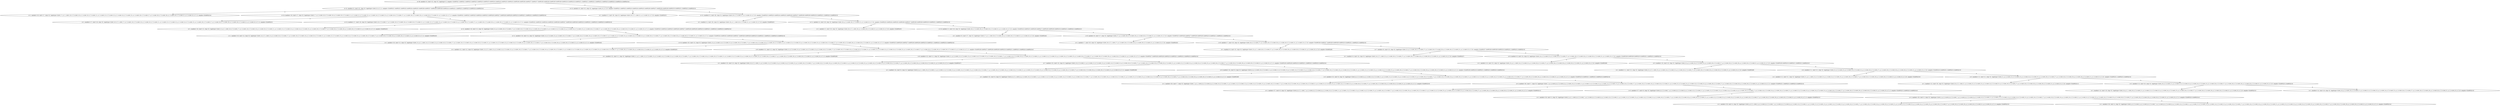 digraph {
    0 [ label = "n=28, markers=0, start=32, stop=32, haplotype=[], samples=[SAMPLE1,SAMPLE1,SAMPLE2,SAMPLE2,SAMPLE3,SAMPLE3,SAMPLE4,SAMPLE4,SAMPLE5,SAMPLE5,SAMPLE6,SAMPLE6,SAMPLE7,SAMPLE7,SAMPLE8,SAMPLE8,SAMPLE9,SAMPLE9,SAMPLE10,SAMPLE10,SAMPLE11,SAMPLE11,SAMPLE12,SAMPLE12,SAMPLE13,SAMPLE13,SAMPLE14,SAMPLE14]" ]
    1 [ label = "n=15, markers=0, start=32, stop=32, haplotype=[chr9_32_G_T_1], samples=[SAMPLE1,SAMPLE2,SAMPLE3,SAMPLE4,SAMPLE5,SAMPLE6,SAMPLE7,SAMPLE8,SAMPLE9,SAMPLE10,SAMPLE11,SAMPLE12,SAMPLE13,SAMPLE14,SAMPLE14]" ]
    2 [ label = "n=1, markers=16, start=17, stop=32, haplotype=[chr9_17_A_C_1,chr9_18_G_T_0,chr9_19_A_C_0,chr9_20_G_T_0,chr9_21_A_C_0,chr9_22_G_T_0,chr9_23_A_C_0,chr9_24_G_T_0,chr9_25_A_C_0,chr9_26_G_T_0,chr9_27_A_C_0,chr9_28_G_T_0,chr9_29_A_C_0,chr9_30_G_T_0,chr9_31_A_C_0,chr9_32_G_T_1], samples=[SAMPLE14]" ]
    3 [ label = "n=14, markers=16, start=17, stop=32, haplotype=[chr9_17_A_C_0,chr9_18_G_T_0,chr9_19_A_C_0,chr9_20_G_T_0,chr9_21_A_C_0,chr9_22_G_T_0,chr9_23_A_C_0,chr9_24_G_T_0,chr9_25_A_C_0,chr9_26_G_T_0,chr9_27_A_C_0,chr9_28_G_T_0,chr9_29_A_C_0,chr9_30_G_T_0,chr9_31_A_C_0,chr9_32_G_T_1], samples=[SAMPLE1,SAMPLE2,SAMPLE3,SAMPLE4,SAMPLE5,SAMPLE6,SAMPLE7,SAMPLE8,SAMPLE9,SAMPLE10,SAMPLE11,SAMPLE12,SAMPLE13,SAMPLE14]" ]
    4 [ label = "n=1, markers=17, start=16, stop=32, haplotype=[chr9_16_G_T_1,chr9_17_A_C_0,chr9_18_G_T_0,chr9_19_A_C_0,chr9_20_G_T_0,chr9_21_A_C_0,chr9_22_G_T_0,chr9_23_A_C_0,chr9_24_G_T_0,chr9_25_A_C_0,chr9_26_G_T_0,chr9_27_A_C_0,chr9_28_G_T_0,chr9_29_A_C_0,chr9_30_G_T_0,chr9_31_A_C_0,chr9_32_G_T_1], samples=[SAMPLE1]" ]
    5 [ label = "n=13, markers=17, start=16, stop=32, haplotype=[chr9_16_G_T_0,chr9_17_A_C_0,chr9_18_G_T_0,chr9_19_A_C_0,chr9_20_G_T_0,chr9_21_A_C_0,chr9_22_G_T_0,chr9_23_A_C_0,chr9_24_G_T_0,chr9_25_A_C_0,chr9_26_G_T_0,chr9_27_A_C_0,chr9_28_G_T_0,chr9_29_A_C_0,chr9_30_G_T_0,chr9_31_A_C_0,chr9_32_G_T_1], samples=[SAMPLE2,SAMPLE3,SAMPLE4,SAMPLE5,SAMPLE6,SAMPLE7,SAMPLE8,SAMPLE9,SAMPLE10,SAMPLE11,SAMPLE12,SAMPLE13,SAMPLE14]" ]
    6 [ label = "n=1, markers=18, start=15, stop=32, haplotype=[chr9_15_A_C_1,chr9_16_G_T_0,chr9_17_A_C_0,chr9_18_G_T_0,chr9_19_A_C_0,chr9_20_G_T_0,chr9_21_A_C_0,chr9_22_G_T_0,chr9_23_A_C_0,chr9_24_G_T_0,chr9_25_A_C_0,chr9_26_G_T_0,chr9_27_A_C_0,chr9_28_G_T_0,chr9_29_A_C_0,chr9_30_G_T_0,chr9_31_A_C_0,chr9_32_G_T_1], samples=[SAMPLE2]" ]
    7 [ label = "n=12, markers=18, start=15, stop=32, haplotype=[chr9_15_A_C_0,chr9_16_G_T_0,chr9_17_A_C_0,chr9_18_G_T_0,chr9_19_A_C_0,chr9_20_G_T_0,chr9_21_A_C_0,chr9_22_G_T_0,chr9_23_A_C_0,chr9_24_G_T_0,chr9_25_A_C_0,chr9_26_G_T_0,chr9_27_A_C_0,chr9_28_G_T_0,chr9_29_A_C_0,chr9_30_G_T_0,chr9_31_A_C_0,chr9_32_G_T_1], samples=[SAMPLE3,SAMPLE4,SAMPLE5,SAMPLE6,SAMPLE7,SAMPLE8,SAMPLE9,SAMPLE10,SAMPLE11,SAMPLE12,SAMPLE13,SAMPLE14]" ]
    8 [ label = "n=1, markers=19, start=14, stop=32, haplotype=[chr9_14_G_T_1,chr9_15_A_C_0,chr9_16_G_T_0,chr9_17_A_C_0,chr9_18_G_T_0,chr9_19_A_C_0,chr9_20_G_T_0,chr9_21_A_C_0,chr9_22_G_T_0,chr9_23_A_C_0,chr9_24_G_T_0,chr9_25_A_C_0,chr9_26_G_T_0,chr9_27_A_C_0,chr9_28_G_T_0,chr9_29_A_C_0,chr9_30_G_T_0,chr9_31_A_C_0,chr9_32_G_T_1], samples=[SAMPLE3]" ]
    9 [ label = "n=11, markers=19, start=14, stop=32, haplotype=[chr9_14_G_T_0,chr9_15_A_C_0,chr9_16_G_T_0,chr9_17_A_C_0,chr9_18_G_T_0,chr9_19_A_C_0,chr9_20_G_T_0,chr9_21_A_C_0,chr9_22_G_T_0,chr9_23_A_C_0,chr9_24_G_T_0,chr9_25_A_C_0,chr9_26_G_T_0,chr9_27_A_C_0,chr9_28_G_T_0,chr9_29_A_C_0,chr9_30_G_T_0,chr9_31_A_C_0,chr9_32_G_T_1], samples=[SAMPLE4,SAMPLE5,SAMPLE6,SAMPLE7,SAMPLE8,SAMPLE9,SAMPLE10,SAMPLE11,SAMPLE12,SAMPLE13,SAMPLE14]" ]
    10 [ label = "n=1, markers=20, start=13, stop=32, haplotype=[chr9_13_A_C_1,chr9_14_G_T_0,chr9_15_A_C_0,chr9_16_G_T_0,chr9_17_A_C_0,chr9_18_G_T_0,chr9_19_A_C_0,chr9_20_G_T_0,chr9_21_A_C_0,chr9_22_G_T_0,chr9_23_A_C_0,chr9_24_G_T_0,chr9_25_A_C_0,chr9_26_G_T_0,chr9_27_A_C_0,chr9_28_G_T_0,chr9_29_A_C_0,chr9_30_G_T_0,chr9_31_A_C_0,chr9_32_G_T_1], samples=[SAMPLE4]" ]
    11 [ label = "n=10, markers=20, start=13, stop=32, haplotype=[chr9_13_A_C_0,chr9_14_G_T_0,chr9_15_A_C_0,chr9_16_G_T_0,chr9_17_A_C_0,chr9_18_G_T_0,chr9_19_A_C_0,chr9_20_G_T_0,chr9_21_A_C_0,chr9_22_G_T_0,chr9_23_A_C_0,chr9_24_G_T_0,chr9_25_A_C_0,chr9_26_G_T_0,chr9_27_A_C_0,chr9_28_G_T_0,chr9_29_A_C_0,chr9_30_G_T_0,chr9_31_A_C_0,chr9_32_G_T_1], samples=[SAMPLE5,SAMPLE6,SAMPLE7,SAMPLE8,SAMPLE9,SAMPLE10,SAMPLE11,SAMPLE12,SAMPLE13,SAMPLE14]" ]
    12 [ label = "n=1, markers=21, start=12, stop=32, haplotype=[chr9_12_G_T_1,chr9_13_A_C_0,chr9_14_G_T_0,chr9_15_A_C_0,chr9_16_G_T_0,chr9_17_A_C_0,chr9_18_G_T_0,chr9_19_A_C_0,chr9_20_G_T_0,chr9_21_A_C_0,chr9_22_G_T_0,chr9_23_A_C_0,chr9_24_G_T_0,chr9_25_A_C_0,chr9_26_G_T_0,chr9_27_A_C_0,chr9_28_G_T_0,chr9_29_A_C_0,chr9_30_G_T_0,chr9_31_A_C_0,chr9_32_G_T_1], samples=[SAMPLE5]" ]
    13 [ label = "n=9, markers=21, start=12, stop=32, haplotype=[chr9_12_G_T_0,chr9_13_A_C_0,chr9_14_G_T_0,chr9_15_A_C_0,chr9_16_G_T_0,chr9_17_A_C_0,chr9_18_G_T_0,chr9_19_A_C_0,chr9_20_G_T_0,chr9_21_A_C_0,chr9_22_G_T_0,chr9_23_A_C_0,chr9_24_G_T_0,chr9_25_A_C_0,chr9_26_G_T_0,chr9_27_A_C_0,chr9_28_G_T_0,chr9_29_A_C_0,chr9_30_G_T_0,chr9_31_A_C_0,chr9_32_G_T_1], samples=[SAMPLE6,SAMPLE7,SAMPLE8,SAMPLE9,SAMPLE10,SAMPLE11,SAMPLE12,SAMPLE13,SAMPLE14]" ]
    14 [ label = "n=1, markers=22, start=11, stop=32, haplotype=[chr9_11_A_C_1,chr9_12_G_T_0,chr9_13_A_C_0,chr9_14_G_T_0,chr9_15_A_C_0,chr9_16_G_T_0,chr9_17_A_C_0,chr9_18_G_T_0,chr9_19_A_C_0,chr9_20_G_T_0,chr9_21_A_C_0,chr9_22_G_T_0,chr9_23_A_C_0,chr9_24_G_T_0,chr9_25_A_C_0,chr9_26_G_T_0,chr9_27_A_C_0,chr9_28_G_T_0,chr9_29_A_C_0,chr9_30_G_T_0,chr9_31_A_C_0,chr9_32_G_T_1], samples=[SAMPLE6]" ]
    15 [ label = "n=8, markers=22, start=11, stop=32, haplotype=[chr9_11_A_C_0,chr9_12_G_T_0,chr9_13_A_C_0,chr9_14_G_T_0,chr9_15_A_C_0,chr9_16_G_T_0,chr9_17_A_C_0,chr9_18_G_T_0,chr9_19_A_C_0,chr9_20_G_T_0,chr9_21_A_C_0,chr9_22_G_T_0,chr9_23_A_C_0,chr9_24_G_T_0,chr9_25_A_C_0,chr9_26_G_T_0,chr9_27_A_C_0,chr9_28_G_T_0,chr9_29_A_C_0,chr9_30_G_T_0,chr9_31_A_C_0,chr9_32_G_T_1], samples=[SAMPLE7,SAMPLE8,SAMPLE9,SAMPLE10,SAMPLE11,SAMPLE12,SAMPLE13,SAMPLE14]" ]
    16 [ label = "n=1, markers=23, start=10, stop=32, haplotype=[chr9_10_G_T_1,chr9_11_A_C_0,chr9_12_G_T_0,chr9_13_A_C_0,chr9_14_G_T_0,chr9_15_A_C_0,chr9_16_G_T_0,chr9_17_A_C_0,chr9_18_G_T_0,chr9_19_A_C_0,chr9_20_G_T_0,chr9_21_A_C_0,chr9_22_G_T_0,chr9_23_A_C_0,chr9_24_G_T_0,chr9_25_A_C_0,chr9_26_G_T_0,chr9_27_A_C_0,chr9_28_G_T_0,chr9_29_A_C_0,chr9_30_G_T_0,chr9_31_A_C_0,chr9_32_G_T_1], samples=[SAMPLE7]" ]
    17 [ label = "n=7, markers=23, start=10, stop=32, haplotype=[chr9_10_G_T_0,chr9_11_A_C_0,chr9_12_G_T_0,chr9_13_A_C_0,chr9_14_G_T_0,chr9_15_A_C_0,chr9_16_G_T_0,chr9_17_A_C_0,chr9_18_G_T_0,chr9_19_A_C_0,chr9_20_G_T_0,chr9_21_A_C_0,chr9_22_G_T_0,chr9_23_A_C_0,chr9_24_G_T_0,chr9_25_A_C_0,chr9_26_G_T_0,chr9_27_A_C_0,chr9_28_G_T_0,chr9_29_A_C_0,chr9_30_G_T_0,chr9_31_A_C_0,chr9_32_G_T_1], samples=[SAMPLE8,SAMPLE9,SAMPLE10,SAMPLE11,SAMPLE12,SAMPLE13,SAMPLE14]" ]
    18 [ label = "n=1, markers=24, start=9, stop=32, haplotype=[chr9_9_A_C_1,chr9_10_G_T_0,chr9_11_A_C_0,chr9_12_G_T_0,chr9_13_A_C_0,chr9_14_G_T_0,chr9_15_A_C_0,chr9_16_G_T_0,chr9_17_A_C_0,chr9_18_G_T_0,chr9_19_A_C_0,chr9_20_G_T_0,chr9_21_A_C_0,chr9_22_G_T_0,chr9_23_A_C_0,chr9_24_G_T_0,chr9_25_A_C_0,chr9_26_G_T_0,chr9_27_A_C_0,chr9_28_G_T_0,chr9_29_A_C_0,chr9_30_G_T_0,chr9_31_A_C_0,chr9_32_G_T_1], samples=[SAMPLE8]" ]
    19 [ label = "n=6, markers=24, start=9, stop=32, haplotype=[chr9_9_A_C_0,chr9_10_G_T_0,chr9_11_A_C_0,chr9_12_G_T_0,chr9_13_A_C_0,chr9_14_G_T_0,chr9_15_A_C_0,chr9_16_G_T_0,chr9_17_A_C_0,chr9_18_G_T_0,chr9_19_A_C_0,chr9_20_G_T_0,chr9_21_A_C_0,chr9_22_G_T_0,chr9_23_A_C_0,chr9_24_G_T_0,chr9_25_A_C_0,chr9_26_G_T_0,chr9_27_A_C_0,chr9_28_G_T_0,chr9_29_A_C_0,chr9_30_G_T_0,chr9_31_A_C_0,chr9_32_G_T_1], samples=[SAMPLE9,SAMPLE10,SAMPLE11,SAMPLE12,SAMPLE13,SAMPLE14]" ]
    20 [ label = "n=1, markers=25, start=8, stop=32, haplotype=[chr9_8_G_T_1,chr9_9_A_C_0,chr9_10_G_T_0,chr9_11_A_C_0,chr9_12_G_T_0,chr9_13_A_C_0,chr9_14_G_T_0,chr9_15_A_C_0,chr9_16_G_T_0,chr9_17_A_C_0,chr9_18_G_T_0,chr9_19_A_C_0,chr9_20_G_T_0,chr9_21_A_C_0,chr9_22_G_T_0,chr9_23_A_C_0,chr9_24_G_T_0,chr9_25_A_C_0,chr9_26_G_T_0,chr9_27_A_C_0,chr9_28_G_T_0,chr9_29_A_C_0,chr9_30_G_T_0,chr9_31_A_C_0,chr9_32_G_T_1], samples=[SAMPLE9]" ]
    21 [ label = "n=5, markers=25, start=8, stop=32, haplotype=[chr9_8_G_T_0,chr9_9_A_C_0,chr9_10_G_T_0,chr9_11_A_C_0,chr9_12_G_T_0,chr9_13_A_C_0,chr9_14_G_T_0,chr9_15_A_C_0,chr9_16_G_T_0,chr9_17_A_C_0,chr9_18_G_T_0,chr9_19_A_C_0,chr9_20_G_T_0,chr9_21_A_C_0,chr9_22_G_T_0,chr9_23_A_C_0,chr9_24_G_T_0,chr9_25_A_C_0,chr9_26_G_T_0,chr9_27_A_C_0,chr9_28_G_T_0,chr9_29_A_C_0,chr9_30_G_T_0,chr9_31_A_C_0,chr9_32_G_T_1], samples=[SAMPLE10,SAMPLE11,SAMPLE12,SAMPLE13,SAMPLE14]" ]
    22 [ label = "n=1, markers=26, start=7, stop=32, haplotype=[chr9_7_A_C_1,chr9_8_G_T_0,chr9_9_A_C_0,chr9_10_G_T_0,chr9_11_A_C_0,chr9_12_G_T_0,chr9_13_A_C_0,chr9_14_G_T_0,chr9_15_A_C_0,chr9_16_G_T_0,chr9_17_A_C_0,chr9_18_G_T_0,chr9_19_A_C_0,chr9_20_G_T_0,chr9_21_A_C_0,chr9_22_G_T_0,chr9_23_A_C_0,chr9_24_G_T_0,chr9_25_A_C_0,chr9_26_G_T_0,chr9_27_A_C_0,chr9_28_G_T_0,chr9_29_A_C_0,chr9_30_G_T_0,chr9_31_A_C_0,chr9_32_G_T_1], samples=[SAMPLE10]" ]
    23 [ label = "n=4, markers=26, start=7, stop=32, haplotype=[chr9_7_A_C_0,chr9_8_G_T_0,chr9_9_A_C_0,chr9_10_G_T_0,chr9_11_A_C_0,chr9_12_G_T_0,chr9_13_A_C_0,chr9_14_G_T_0,chr9_15_A_C_0,chr9_16_G_T_0,chr9_17_A_C_0,chr9_18_G_T_0,chr9_19_A_C_0,chr9_20_G_T_0,chr9_21_A_C_0,chr9_22_G_T_0,chr9_23_A_C_0,chr9_24_G_T_0,chr9_25_A_C_0,chr9_26_G_T_0,chr9_27_A_C_0,chr9_28_G_T_0,chr9_29_A_C_0,chr9_30_G_T_0,chr9_31_A_C_0,chr9_32_G_T_1], samples=[SAMPLE11,SAMPLE12,SAMPLE13,SAMPLE14]" ]
    24 [ label = "n=1, markers=27, start=6, stop=32, haplotype=[chr9_6_G_T_1,chr9_7_A_C_0,chr9_8_G_T_0,chr9_9_A_C_0,chr9_10_G_T_0,chr9_11_A_C_0,chr9_12_G_T_0,chr9_13_A_C_0,chr9_14_G_T_0,chr9_15_A_C_0,chr9_16_G_T_0,chr9_17_A_C_0,chr9_18_G_T_0,chr9_19_A_C_0,chr9_20_G_T_0,chr9_21_A_C_0,chr9_22_G_T_0,chr9_23_A_C_0,chr9_24_G_T_0,chr9_25_A_C_0,chr9_26_G_T_0,chr9_27_A_C_0,chr9_28_G_T_0,chr9_29_A_C_0,chr9_30_G_T_0,chr9_31_A_C_0,chr9_32_G_T_1], samples=[SAMPLE11]" ]
    25 [ label = "n=3, markers=27, start=6, stop=32, haplotype=[chr9_6_G_T_0,chr9_7_A_C_0,chr9_8_G_T_0,chr9_9_A_C_0,chr9_10_G_T_0,chr9_11_A_C_0,chr9_12_G_T_0,chr9_13_A_C_0,chr9_14_G_T_0,chr9_15_A_C_0,chr9_16_G_T_0,chr9_17_A_C_0,chr9_18_G_T_0,chr9_19_A_C_0,chr9_20_G_T_0,chr9_21_A_C_0,chr9_22_G_T_0,chr9_23_A_C_0,chr9_24_G_T_0,chr9_25_A_C_0,chr9_26_G_T_0,chr9_27_A_C_0,chr9_28_G_T_0,chr9_29_A_C_0,chr9_30_G_T_0,chr9_31_A_C_0,chr9_32_G_T_1], samples=[SAMPLE12,SAMPLE13,SAMPLE14]" ]
    26 [ label = "n=1, markers=28, start=5, stop=32, haplotype=[chr9_5_A_C_1,chr9_6_G_T_0,chr9_7_A_C_0,chr9_8_G_T_0,chr9_9_A_C_0,chr9_10_G_T_0,chr9_11_A_C_0,chr9_12_G_T_0,chr9_13_A_C_0,chr9_14_G_T_0,chr9_15_A_C_0,chr9_16_G_T_0,chr9_17_A_C_0,chr9_18_G_T_0,chr9_19_A_C_0,chr9_20_G_T_0,chr9_21_A_C_0,chr9_22_G_T_0,chr9_23_A_C_0,chr9_24_G_T_0,chr9_25_A_C_0,chr9_26_G_T_0,chr9_27_A_C_0,chr9_28_G_T_0,chr9_29_A_C_0,chr9_30_G_T_0,chr9_31_A_C_0,chr9_32_G_T_1], samples=[SAMPLE12]" ]
    27 [ label = "n=2, markers=28, start=5, stop=32, haplotype=[chr9_5_A_C_0,chr9_6_G_T_0,chr9_7_A_C_0,chr9_8_G_T_0,chr9_9_A_C_0,chr9_10_G_T_0,chr9_11_A_C_0,chr9_12_G_T_0,chr9_13_A_C_0,chr9_14_G_T_0,chr9_15_A_C_0,chr9_16_G_T_0,chr9_17_A_C_0,chr9_18_G_T_0,chr9_19_A_C_0,chr9_20_G_T_0,chr9_21_A_C_0,chr9_22_G_T_0,chr9_23_A_C_0,chr9_24_G_T_0,chr9_25_A_C_0,chr9_26_G_T_0,chr9_27_A_C_0,chr9_28_G_T_0,chr9_29_A_C_0,chr9_30_G_T_0,chr9_31_A_C_0,chr9_32_G_T_1], samples=[SAMPLE13,SAMPLE14]" ]
    28 [ label = "n=1, markers=29, start=4, stop=32, haplotype=[chr9_4_G_T_1,chr9_5_A_C_0,chr9_6_G_T_0,chr9_7_A_C_0,chr9_8_G_T_0,chr9_9_A_C_0,chr9_10_G_T_0,chr9_11_A_C_0,chr9_12_G_T_0,chr9_13_A_C_0,chr9_14_G_T_0,chr9_15_A_C_0,chr9_16_G_T_0,chr9_17_A_C_0,chr9_18_G_T_0,chr9_19_A_C_0,chr9_20_G_T_0,chr9_21_A_C_0,chr9_22_G_T_0,chr9_23_A_C_0,chr9_24_G_T_0,chr9_25_A_C_0,chr9_26_G_T_0,chr9_27_A_C_0,chr9_28_G_T_0,chr9_29_A_C_0,chr9_30_G_T_0,chr9_31_A_C_0,chr9_32_G_T_1], samples=[SAMPLE13]" ]
    29 [ label = "n=1, markers=29, start=4, stop=32, haplotype=[chr9_4_G_T_0,chr9_5_A_C_0,chr9_6_G_T_0,chr9_7_A_C_0,chr9_8_G_T_0,chr9_9_A_C_0,chr9_10_G_T_0,chr9_11_A_C_0,chr9_12_G_T_0,chr9_13_A_C_0,chr9_14_G_T_0,chr9_15_A_C_0,chr9_16_G_T_0,chr9_17_A_C_0,chr9_18_G_T_0,chr9_19_A_C_0,chr9_20_G_T_0,chr9_21_A_C_0,chr9_22_G_T_0,chr9_23_A_C_0,chr9_24_G_T_0,chr9_25_A_C_0,chr9_26_G_T_0,chr9_27_A_C_0,chr9_28_G_T_0,chr9_29_A_C_0,chr9_30_G_T_0,chr9_31_A_C_0,chr9_32_G_T_1], samples=[SAMPLE14]" ]
    30 [ label = "n=13, markers=0, start=32, stop=32, haplotype=[chr9_32_G_T_0], samples=[SAMPLE1,SAMPLE2,SAMPLE3,SAMPLE4,SAMPLE5,SAMPLE6,SAMPLE7,SAMPLE8,SAMPLE9,SAMPLE10,SAMPLE11,SAMPLE12,SAMPLE13]" ]
    31 [ label = "n=1, markers=3, start=30, stop=32, haplotype=[chr9_30_G_T_1,chr9_31_A_C_0,chr9_32_G_T_0], samples=[SAMPLE1]" ]
    32 [ label = "n=12, markers=3, start=30, stop=32, haplotype=[chr9_30_G_T_0,chr9_31_A_C_0,chr9_32_G_T_0], samples=[SAMPLE2,SAMPLE3,SAMPLE4,SAMPLE5,SAMPLE6,SAMPLE7,SAMPLE8,SAMPLE9,SAMPLE10,SAMPLE11,SAMPLE12,SAMPLE13]" ]
    33 [ label = "n=1, markers=4, start=29, stop=32, haplotype=[chr9_29_A_C_1,chr9_30_G_T_0,chr9_31_A_C_0,chr9_32_G_T_0], samples=[SAMPLE2]" ]
    34 [ label = "n=11, markers=4, start=29, stop=32, haplotype=[chr9_29_A_C_0,chr9_30_G_T_0,chr9_31_A_C_0,chr9_32_G_T_0], samples=[SAMPLE3,SAMPLE4,SAMPLE5,SAMPLE6,SAMPLE7,SAMPLE8,SAMPLE9,SAMPLE10,SAMPLE11,SAMPLE12,SAMPLE13]" ]
    35 [ label = "n=1, markers=5, start=28, stop=32, haplotype=[chr9_28_G_T_1,chr9_29_A_C_0,chr9_30_G_T_0,chr9_31_A_C_0,chr9_32_G_T_0], samples=[SAMPLE3]" ]
    36 [ label = "n=10, markers=5, start=28, stop=32, haplotype=[chr9_28_G_T_0,chr9_29_A_C_0,chr9_30_G_T_0,chr9_31_A_C_0,chr9_32_G_T_0], samples=[SAMPLE4,SAMPLE5,SAMPLE6,SAMPLE7,SAMPLE8,SAMPLE9,SAMPLE10,SAMPLE11,SAMPLE12,SAMPLE13]" ]
    37 [ label = "n=1, markers=6, start=27, stop=32, haplotype=[chr9_27_A_C_1,chr9_28_G_T_0,chr9_29_A_C_0,chr9_30_G_T_0,chr9_31_A_C_0,chr9_32_G_T_0], samples=[SAMPLE4]" ]
    38 [ label = "n=9, markers=6, start=27, stop=32, haplotype=[chr9_27_A_C_0,chr9_28_G_T_0,chr9_29_A_C_0,chr9_30_G_T_0,chr9_31_A_C_0,chr9_32_G_T_0], samples=[SAMPLE5,SAMPLE6,SAMPLE7,SAMPLE8,SAMPLE9,SAMPLE10,SAMPLE11,SAMPLE12,SAMPLE13]" ]
    39 [ label = "n=1, markers=7, start=26, stop=32, haplotype=[chr9_26_G_T_1,chr9_27_A_C_0,chr9_28_G_T_0,chr9_29_A_C_0,chr9_30_G_T_0,chr9_31_A_C_0,chr9_32_G_T_0], samples=[SAMPLE5]" ]
    40 [ label = "n=8, markers=7, start=26, stop=32, haplotype=[chr9_26_G_T_0,chr9_27_A_C_0,chr9_28_G_T_0,chr9_29_A_C_0,chr9_30_G_T_0,chr9_31_A_C_0,chr9_32_G_T_0], samples=[SAMPLE6,SAMPLE7,SAMPLE8,SAMPLE9,SAMPLE10,SAMPLE11,SAMPLE12,SAMPLE13]" ]
    41 [ label = "n=1, markers=8, start=25, stop=32, haplotype=[chr9_25_A_C_1,chr9_26_G_T_0,chr9_27_A_C_0,chr9_28_G_T_0,chr9_29_A_C_0,chr9_30_G_T_0,chr9_31_A_C_0,chr9_32_G_T_0], samples=[SAMPLE6]" ]
    42 [ label = "n=7, markers=8, start=25, stop=32, haplotype=[chr9_25_A_C_0,chr9_26_G_T_0,chr9_27_A_C_0,chr9_28_G_T_0,chr9_29_A_C_0,chr9_30_G_T_0,chr9_31_A_C_0,chr9_32_G_T_0], samples=[SAMPLE7,SAMPLE8,SAMPLE9,SAMPLE10,SAMPLE11,SAMPLE12,SAMPLE13]" ]
    43 [ label = "n=1, markers=9, start=24, stop=32, haplotype=[chr9_24_G_T_1,chr9_25_A_C_0,chr9_26_G_T_0,chr9_27_A_C_0,chr9_28_G_T_0,chr9_29_A_C_0,chr9_30_G_T_0,chr9_31_A_C_0,chr9_32_G_T_0], samples=[SAMPLE7]" ]
    44 [ label = "n=6, markers=9, start=24, stop=32, haplotype=[chr9_24_G_T_0,chr9_25_A_C_0,chr9_26_G_T_0,chr9_27_A_C_0,chr9_28_G_T_0,chr9_29_A_C_0,chr9_30_G_T_0,chr9_31_A_C_0,chr9_32_G_T_0], samples=[SAMPLE8,SAMPLE9,SAMPLE10,SAMPLE11,SAMPLE12,SAMPLE13]" ]
    45 [ label = "n=1, markers=10, start=23, stop=32, haplotype=[chr9_23_A_C_1,chr9_24_G_T_0,chr9_25_A_C_0,chr9_26_G_T_0,chr9_27_A_C_0,chr9_28_G_T_0,chr9_29_A_C_0,chr9_30_G_T_0,chr9_31_A_C_0,chr9_32_G_T_0], samples=[SAMPLE8]" ]
    46 [ label = "n=5, markers=10, start=23, stop=32, haplotype=[chr9_23_A_C_0,chr9_24_G_T_0,chr9_25_A_C_0,chr9_26_G_T_0,chr9_27_A_C_0,chr9_28_G_T_0,chr9_29_A_C_0,chr9_30_G_T_0,chr9_31_A_C_0,chr9_32_G_T_0], samples=[SAMPLE9,SAMPLE10,SAMPLE11,SAMPLE12,SAMPLE13]" ]
    47 [ label = "n=1, markers=11, start=22, stop=32, haplotype=[chr9_22_G_T_1,chr9_23_A_C_0,chr9_24_G_T_0,chr9_25_A_C_0,chr9_26_G_T_0,chr9_27_A_C_0,chr9_28_G_T_0,chr9_29_A_C_0,chr9_30_G_T_0,chr9_31_A_C_0,chr9_32_G_T_0], samples=[SAMPLE9]" ]
    48 [ label = "n=4, markers=11, start=22, stop=32, haplotype=[chr9_22_G_T_0,chr9_23_A_C_0,chr9_24_G_T_0,chr9_25_A_C_0,chr9_26_G_T_0,chr9_27_A_C_0,chr9_28_G_T_0,chr9_29_A_C_0,chr9_30_G_T_0,chr9_31_A_C_0,chr9_32_G_T_0], samples=[SAMPLE10,SAMPLE11,SAMPLE12,SAMPLE13]" ]
    49 [ label = "n=1, markers=12, start=21, stop=32, haplotype=[chr9_21_A_C_1,chr9_22_G_T_0,chr9_23_A_C_0,chr9_24_G_T_0,chr9_25_A_C_0,chr9_26_G_T_0,chr9_27_A_C_0,chr9_28_G_T_0,chr9_29_A_C_0,chr9_30_G_T_0,chr9_31_A_C_0,chr9_32_G_T_0], samples=[SAMPLE10]" ]
    50 [ label = "n=3, markers=12, start=21, stop=32, haplotype=[chr9_21_A_C_0,chr9_22_G_T_0,chr9_23_A_C_0,chr9_24_G_T_0,chr9_25_A_C_0,chr9_26_G_T_0,chr9_27_A_C_0,chr9_28_G_T_0,chr9_29_A_C_0,chr9_30_G_T_0,chr9_31_A_C_0,chr9_32_G_T_0], samples=[SAMPLE11,SAMPLE12,SAMPLE13]" ]
    51 [ label = "n=1, markers=13, start=20, stop=32, haplotype=[chr9_20_G_T_1,chr9_21_A_C_0,chr9_22_G_T_0,chr9_23_A_C_0,chr9_24_G_T_0,chr9_25_A_C_0,chr9_26_G_T_0,chr9_27_A_C_0,chr9_28_G_T_0,chr9_29_A_C_0,chr9_30_G_T_0,chr9_31_A_C_0,chr9_32_G_T_0], samples=[SAMPLE11]" ]
    52 [ label = "n=2, markers=13, start=20, stop=32, haplotype=[chr9_20_G_T_0,chr9_21_A_C_0,chr9_22_G_T_0,chr9_23_A_C_0,chr9_24_G_T_0,chr9_25_A_C_0,chr9_26_G_T_0,chr9_27_A_C_0,chr9_28_G_T_0,chr9_29_A_C_0,chr9_30_G_T_0,chr9_31_A_C_0,chr9_32_G_T_0], samples=[SAMPLE12,SAMPLE13]" ]
    53 [ label = "n=1, markers=14, start=19, stop=32, haplotype=[chr9_19_A_C_1,chr9_20_G_T_0,chr9_21_A_C_0,chr9_22_G_T_0,chr9_23_A_C_0,chr9_24_G_T_0,chr9_25_A_C_0,chr9_26_G_T_0,chr9_27_A_C_0,chr9_28_G_T_0,chr9_29_A_C_0,chr9_30_G_T_0,chr9_31_A_C_0,chr9_32_G_T_0], samples=[SAMPLE12]" ]
    54 [ label = "n=1, markers=14, start=19, stop=32, haplotype=[chr9_19_A_C_0,chr9_20_G_T_0,chr9_21_A_C_0,chr9_22_G_T_0,chr9_23_A_C_0,chr9_24_G_T_0,chr9_25_A_C_0,chr9_26_G_T_0,chr9_27_A_C_0,chr9_28_G_T_0,chr9_29_A_C_0,chr9_30_G_T_0,chr9_31_A_C_0,chr9_32_G_T_0], samples=[SAMPLE13]" ]
    0 -> 1 [ label = "0" ]
    1 -> 2 [ label = "0" ]
    1 -> 3 [ label = "0" ]
    3 -> 4 [ label = "0" ]
    3 -> 5 [ label = "0" ]
    5 -> 6 [ label = "0" ]
    5 -> 7 [ label = "0" ]
    7 -> 8 [ label = "0" ]
    7 -> 9 [ label = "0" ]
    9 -> 10 [ label = "0" ]
    9 -> 11 [ label = "0" ]
    11 -> 12 [ label = "0" ]
    11 -> 13 [ label = "0" ]
    13 -> 14 [ label = "0" ]
    13 -> 15 [ label = "0" ]
    15 -> 16 [ label = "0" ]
    15 -> 17 [ label = "0" ]
    17 -> 18 [ label = "0" ]
    17 -> 19 [ label = "0" ]
    19 -> 20 [ label = "0" ]
    19 -> 21 [ label = "0" ]
    21 -> 22 [ label = "0" ]
    21 -> 23 [ label = "0" ]
    23 -> 24 [ label = "0" ]
    23 -> 25 [ label = "0" ]
    25 -> 26 [ label = "0" ]
    25 -> 27 [ label = "0" ]
    27 -> 28 [ label = "0" ]
    27 -> 29 [ label = "0" ]
    0 -> 30 [ label = "0" ]
    30 -> 31 [ label = "0" ]
    30 -> 32 [ label = "0" ]
    32 -> 33 [ label = "0" ]
    32 -> 34 [ label = "0" ]
    34 -> 35 [ label = "0" ]
    34 -> 36 [ label = "0" ]
    36 -> 37 [ label = "0" ]
    36 -> 38 [ label = "0" ]
    38 -> 39 [ label = "0" ]
    38 -> 40 [ label = "0" ]
    40 -> 41 [ label = "0" ]
    40 -> 42 [ label = "0" ]
    42 -> 43 [ label = "0" ]
    42 -> 44 [ label = "0" ]
    44 -> 45 [ label = "0" ]
    44 -> 46 [ label = "0" ]
    46 -> 47 [ label = "0" ]
    46 -> 48 [ label = "0" ]
    48 -> 49 [ label = "0" ]
    48 -> 50 [ label = "0" ]
    50 -> 51 [ label = "0" ]
    50 -> 52 [ label = "0" ]
    52 -> 53 [ label = "0" ]
    52 -> 54 [ label = "0" ]
}
